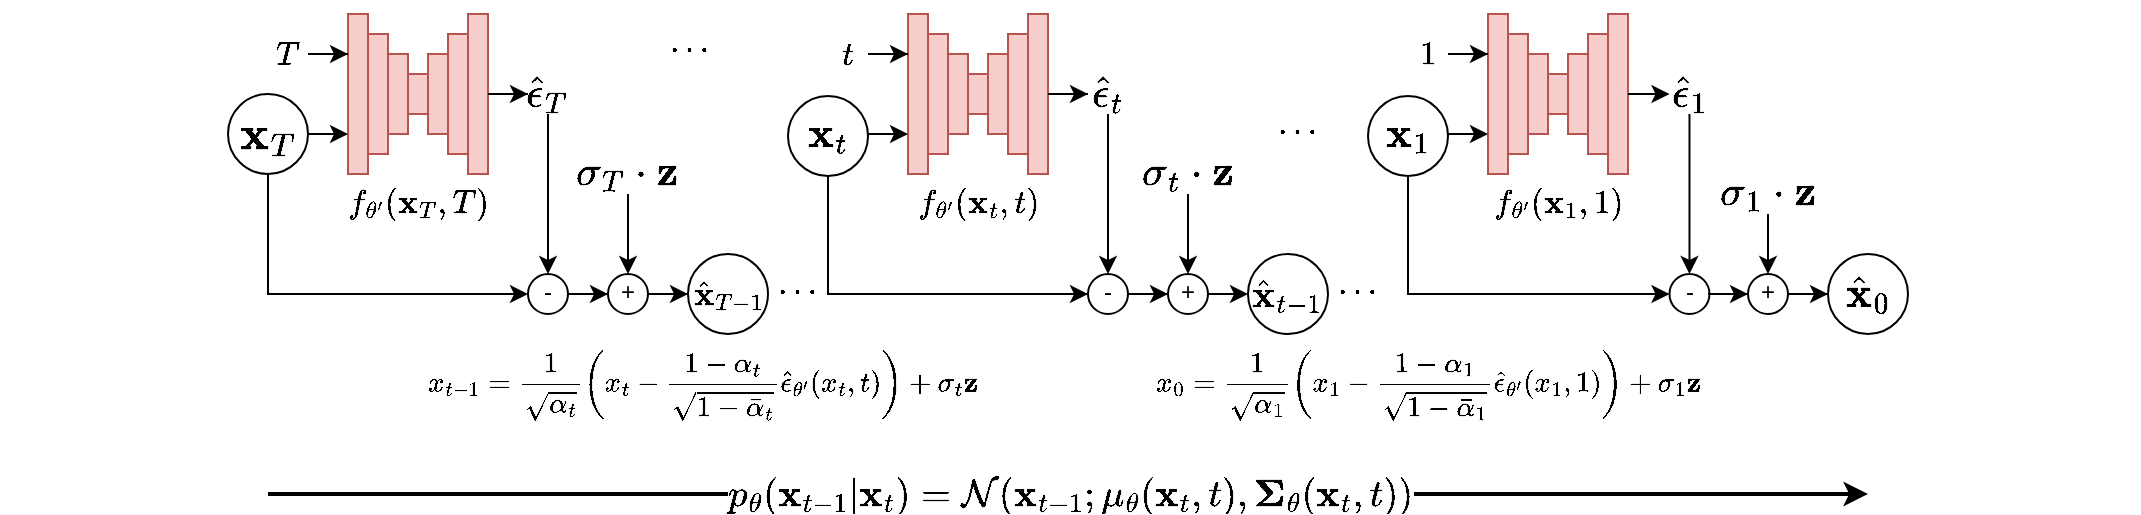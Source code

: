 <mxfile version="24.7.17">
  <diagram name="Page-1" id="1WE568LWMVHtuKM3JDja">
    <mxGraphModel dx="-642" dy="705" grid="1" gridSize="10" guides="1" tooltips="1" connect="1" arrows="1" fold="1" page="1" pageScale="1" pageWidth="827" pageHeight="1169" background="none" math="1" shadow="0">
      <root>
        <mxCell id="0" />
        <mxCell id="1" parent="0" />
        <mxCell id="pY1jZxHgJ3CI3KXNFTr0-70" value="" style="group" parent="1" vertex="1" connectable="0">
          <mxGeometry x="2020" y="180" width="70" height="80" as="geometry" />
        </mxCell>
        <mxCell id="pY1jZxHgJ3CI3KXNFTr0-71" value="" style="rounded=0;whiteSpace=wrap;html=1;fillColor=#f8cecc;strokeColor=#b85450;" parent="pY1jZxHgJ3CI3KXNFTr0-70" vertex="1">
          <mxGeometry width="10" height="80" as="geometry" />
        </mxCell>
        <mxCell id="pY1jZxHgJ3CI3KXNFTr0-72" value="" style="rounded=0;whiteSpace=wrap;html=1;fillColor=#f8cecc;strokeColor=#b85450;" parent="pY1jZxHgJ3CI3KXNFTr0-70" vertex="1">
          <mxGeometry x="10" y="10" width="10" height="60" as="geometry" />
        </mxCell>
        <mxCell id="pY1jZxHgJ3CI3KXNFTr0-73" value="" style="rounded=0;whiteSpace=wrap;html=1;fillColor=#f8cecc;strokeColor=#b85450;" parent="pY1jZxHgJ3CI3KXNFTr0-70" vertex="1">
          <mxGeometry x="20" y="20" width="10" height="40" as="geometry" />
        </mxCell>
        <mxCell id="pY1jZxHgJ3CI3KXNFTr0-74" value="" style="rounded=0;whiteSpace=wrap;html=1;fillColor=#f8cecc;strokeColor=#b85450;" parent="pY1jZxHgJ3CI3KXNFTr0-70" vertex="1">
          <mxGeometry x="30" y="30" width="10" height="20" as="geometry" />
        </mxCell>
        <mxCell id="pY1jZxHgJ3CI3KXNFTr0-75" value="" style="rounded=0;whiteSpace=wrap;html=1;fillColor=#f8cecc;strokeColor=#b85450;" parent="pY1jZxHgJ3CI3KXNFTr0-70" vertex="1">
          <mxGeometry x="40" y="20" width="10" height="40" as="geometry" />
        </mxCell>
        <mxCell id="pY1jZxHgJ3CI3KXNFTr0-76" value="" style="rounded=0;whiteSpace=wrap;html=1;fillColor=#f8cecc;strokeColor=#b85450;" parent="pY1jZxHgJ3CI3KXNFTr0-70" vertex="1">
          <mxGeometry x="50" y="10" width="10" height="60" as="geometry" />
        </mxCell>
        <mxCell id="pY1jZxHgJ3CI3KXNFTr0-77" value="" style="rounded=0;whiteSpace=wrap;html=1;fillColor=#f8cecc;strokeColor=#b85450;" parent="pY1jZxHgJ3CI3KXNFTr0-70" vertex="1">
          <mxGeometry x="60" width="10" height="80" as="geometry" />
        </mxCell>
        <mxCell id="pY1jZxHgJ3CI3KXNFTr0-83" value="" style="group" parent="1" vertex="1" connectable="0">
          <mxGeometry x="2310" y="180" width="70" height="80" as="geometry" />
        </mxCell>
        <mxCell id="pY1jZxHgJ3CI3KXNFTr0-84" value="" style="rounded=0;whiteSpace=wrap;html=1;fillColor=#f8cecc;strokeColor=#b85450;" parent="pY1jZxHgJ3CI3KXNFTr0-83" vertex="1">
          <mxGeometry width="10" height="80" as="geometry" />
        </mxCell>
        <mxCell id="pY1jZxHgJ3CI3KXNFTr0-85" value="" style="rounded=0;whiteSpace=wrap;html=1;fillColor=#f8cecc;strokeColor=#b85450;" parent="pY1jZxHgJ3CI3KXNFTr0-83" vertex="1">
          <mxGeometry x="10" y="10" width="10" height="60" as="geometry" />
        </mxCell>
        <mxCell id="pY1jZxHgJ3CI3KXNFTr0-86" value="" style="rounded=0;whiteSpace=wrap;html=1;fillColor=#f8cecc;strokeColor=#b85450;" parent="pY1jZxHgJ3CI3KXNFTr0-83" vertex="1">
          <mxGeometry x="20" y="20" width="10" height="40" as="geometry" />
        </mxCell>
        <mxCell id="pY1jZxHgJ3CI3KXNFTr0-87" value="" style="rounded=0;whiteSpace=wrap;html=1;fillColor=#f8cecc;strokeColor=#b85450;" parent="pY1jZxHgJ3CI3KXNFTr0-83" vertex="1">
          <mxGeometry x="30" y="30" width="10" height="20" as="geometry" />
        </mxCell>
        <mxCell id="pY1jZxHgJ3CI3KXNFTr0-88" value="" style="rounded=0;whiteSpace=wrap;html=1;fillColor=#f8cecc;strokeColor=#b85450;" parent="pY1jZxHgJ3CI3KXNFTr0-83" vertex="1">
          <mxGeometry x="40" y="20" width="10" height="40" as="geometry" />
        </mxCell>
        <mxCell id="pY1jZxHgJ3CI3KXNFTr0-89" value="" style="rounded=0;whiteSpace=wrap;html=1;fillColor=#f8cecc;strokeColor=#b85450;" parent="pY1jZxHgJ3CI3KXNFTr0-83" vertex="1">
          <mxGeometry x="50" y="10" width="10" height="60" as="geometry" />
        </mxCell>
        <mxCell id="pY1jZxHgJ3CI3KXNFTr0-90" value="" style="rounded=0;whiteSpace=wrap;html=1;fillColor=#f8cecc;strokeColor=#b85450;" parent="pY1jZxHgJ3CI3KXNFTr0-83" vertex="1">
          <mxGeometry x="60" width="10" height="80" as="geometry" />
        </mxCell>
        <mxCell id="pY1jZxHgJ3CI3KXNFTr0-92" value="&#xa;" style="group" parent="1" vertex="1" connectable="0">
          <mxGeometry x="1740" y="180" width="70" height="80" as="geometry" />
        </mxCell>
        <mxCell id="pY1jZxHgJ3CI3KXNFTr0-93" value="" style="rounded=0;whiteSpace=wrap;html=1;fillColor=#f8cecc;strokeColor=#b85450;" parent="pY1jZxHgJ3CI3KXNFTr0-92" vertex="1">
          <mxGeometry width="10" height="80" as="geometry" />
        </mxCell>
        <mxCell id="pY1jZxHgJ3CI3KXNFTr0-94" value="" style="rounded=0;whiteSpace=wrap;html=1;fillColor=#f8cecc;strokeColor=#b85450;" parent="pY1jZxHgJ3CI3KXNFTr0-92" vertex="1">
          <mxGeometry x="10" y="10" width="10" height="60" as="geometry" />
        </mxCell>
        <mxCell id="pY1jZxHgJ3CI3KXNFTr0-95" value="" style="rounded=0;whiteSpace=wrap;html=1;fillColor=#f8cecc;strokeColor=#b85450;" parent="pY1jZxHgJ3CI3KXNFTr0-92" vertex="1">
          <mxGeometry x="20" y="20" width="10" height="40" as="geometry" />
        </mxCell>
        <mxCell id="pY1jZxHgJ3CI3KXNFTr0-96" value="" style="rounded=0;whiteSpace=wrap;html=1;fillColor=#f8cecc;strokeColor=#b85450;" parent="pY1jZxHgJ3CI3KXNFTr0-92" vertex="1">
          <mxGeometry x="30" y="30" width="10" height="20" as="geometry" />
        </mxCell>
        <mxCell id="pY1jZxHgJ3CI3KXNFTr0-97" value="" style="rounded=0;whiteSpace=wrap;html=1;fillColor=#f8cecc;strokeColor=#b85450;" parent="pY1jZxHgJ3CI3KXNFTr0-92" vertex="1">
          <mxGeometry x="40" y="20" width="10" height="40" as="geometry" />
        </mxCell>
        <mxCell id="pY1jZxHgJ3CI3KXNFTr0-98" value="" style="rounded=0;whiteSpace=wrap;html=1;fillColor=#f8cecc;strokeColor=#b85450;" parent="pY1jZxHgJ3CI3KXNFTr0-92" vertex="1">
          <mxGeometry x="50" y="10" width="10" height="60" as="geometry" />
        </mxCell>
        <mxCell id="pY1jZxHgJ3CI3KXNFTr0-99" value="" style="rounded=0;whiteSpace=wrap;html=1;fillColor=#f8cecc;strokeColor=#b85450;" parent="pY1jZxHgJ3CI3KXNFTr0-92" vertex="1">
          <mxGeometry x="60" width="10" height="80" as="geometry" />
        </mxCell>
        <mxCell id="07WBwYcDPkEtQFHiIN-s-1" style="edgeStyle=orthogonalEdgeStyle;rounded=0;orthogonalLoop=1;jettySize=auto;html=1;entryX=0.5;entryY=0;entryDx=0;entryDy=0;" parent="1" source="pY1jZxHgJ3CI3KXNFTr0-109" target="tjQHPkJ3rP1CHwiMBpwy-109" edge="1">
          <mxGeometry relative="1" as="geometry" />
        </mxCell>
        <mxCell id="pY1jZxHgJ3CI3KXNFTr0-109" value="$$\hat{\epsilon}_{T}$$" style="text;html=1;align=center;verticalAlign=middle;whiteSpace=wrap;rounded=0;fontSize=18;" parent="1" vertex="1">
          <mxGeometry x="1830" y="210" width="20" height="20" as="geometry" />
        </mxCell>
        <mxCell id="07WBwYcDPkEtQFHiIN-s-9" style="edgeStyle=orthogonalEdgeStyle;rounded=0;orthogonalLoop=1;jettySize=auto;html=1;entryX=0.5;entryY=0;entryDx=0;entryDy=0;" parent="1" source="pY1jZxHgJ3CI3KXNFTr0-113" target="tjQHPkJ3rP1CHwiMBpwy-119" edge="1">
          <mxGeometry relative="1" as="geometry" />
        </mxCell>
        <mxCell id="pY1jZxHgJ3CI3KXNFTr0-113" value="$$\hat{\epsilon}_{t}$$" style="text;html=1;align=center;verticalAlign=middle;whiteSpace=wrap;rounded=0;fontSize=18;" parent="1" vertex="1">
          <mxGeometry x="2110" y="210" width="20" height="20" as="geometry" />
        </mxCell>
        <mxCell id="07WBwYcDPkEtQFHiIN-s-20" style="edgeStyle=orthogonalEdgeStyle;rounded=0;orthogonalLoop=1;jettySize=auto;html=1;" parent="1" source="pY1jZxHgJ3CI3KXNFTr0-115" target="07WBwYcDPkEtQFHiIN-s-16" edge="1">
          <mxGeometry relative="1" as="geometry" />
        </mxCell>
        <mxCell id="pY1jZxHgJ3CI3KXNFTr0-115" value="$$\hat{\epsilon}_{1}$$" style="text;html=1;align=center;verticalAlign=middle;whiteSpace=wrap;rounded=0;fontSize=18;" parent="1" vertex="1">
          <mxGeometry x="2400.74" y="210" width="20" height="20" as="geometry" />
        </mxCell>
        <mxCell id="pY1jZxHgJ3CI3KXNFTr0-119" value="&lt;font style=&quot;font-size: 16px;&quot;&gt;$$p_\theta(\mathbf{x}_{t-1} \vert \mathbf{x}_t) = \mathcal{N}(\mathbf{x}_{t-1}; \mu_\theta(\mathbf{x}_t, t), \boldsymbol{\Sigma}_\theta(\mathbf{x}_t, t))$$&lt;/font&gt;" style="endArrow=classic;html=1;rounded=0;strokeWidth=2;spacingTop=0;spacingLeft=2;spacingBottom=0;spacingRight=2;startArrow=none;startFill=0;endFill=1;labelBackgroundColor=default;labelBorderColor=none;" parent="1" edge="1">
          <mxGeometry x="0.002" width="50" height="50" relative="1" as="geometry">
            <mxPoint x="1700" y="420" as="sourcePoint" />
            <mxPoint x="2500" y="420" as="targetPoint" />
            <mxPoint as="offset" />
          </mxGeometry>
        </mxCell>
        <mxCell id="pY1jZxHgJ3CI3KXNFTr0-150" value="$$\hat{\mathbf{x}}_{0}$$" style="ellipse;whiteSpace=wrap;html=1;aspect=fixed;fontSize=18;fillColor=default;" parent="1" vertex="1">
          <mxGeometry x="2480" y="300" width="40" height="40" as="geometry" />
        </mxCell>
        <mxCell id="pY1jZxHgJ3CI3KXNFTr0-162" value="$$...$$" style="ellipse;whiteSpace=wrap;html=1;aspect=fixed;fontSize=14;strokeColor=none;fillColor=none;" parent="1" vertex="1">
          <mxGeometry x="1950" y="300" width="30" height="30" as="geometry" />
        </mxCell>
        <mxCell id="pY1jZxHgJ3CI3KXNFTr0-163" value="$$...$$" style="ellipse;whiteSpace=wrap;html=1;aspect=fixed;fontSize=14;strokeColor=none;fillColor=none;" parent="1" vertex="1">
          <mxGeometry x="1890" y="173" width="42" height="42" as="geometry" />
        </mxCell>
        <mxCell id="pY1jZxHgJ3CI3KXNFTr0-276" value="$$f_{\theta&#39;}(\mathbf{x}_T, T)$$" style="text;html=1;align=center;verticalAlign=middle;whiteSpace=wrap;rounded=0;fontSize=14;" parent="1" vertex="1">
          <mxGeometry x="1740" y="260" width="70" height="30" as="geometry" />
        </mxCell>
        <mxCell id="pY1jZxHgJ3CI3KXNFTr0-277" value="$$f_{\theta&#39;}(\mathbf{x}_{t}, t)$$" style="text;html=1;align=center;verticalAlign=middle;whiteSpace=wrap;rounded=0;fontSize=14;" parent="1" vertex="1">
          <mxGeometry x="2020" y="260" width="70" height="30" as="geometry" />
        </mxCell>
        <mxCell id="pY1jZxHgJ3CI3KXNFTr0-278" value="$$f_{\theta&#39;} (\mathbf{x}_{1}, 1)$$" style="text;html=1;align=center;verticalAlign=middle;whiteSpace=wrap;rounded=0;fontSize=14;" parent="1" vertex="1">
          <mxGeometry x="2315" y="260" width="60" height="30" as="geometry" />
        </mxCell>
        <mxCell id="pY1jZxHgJ3CI3KXNFTr0-280" style="edgeStyle=orthogonalEdgeStyle;rounded=0;orthogonalLoop=1;jettySize=auto;html=1;entryX=0;entryY=0.25;entryDx=0;entryDy=0;" parent="1" source="pY1jZxHgJ3CI3KXNFTr0-279" target="pY1jZxHgJ3CI3KXNFTr0-93" edge="1">
          <mxGeometry relative="1" as="geometry" />
        </mxCell>
        <mxCell id="pY1jZxHgJ3CI3KXNFTr0-279" value="$$T$$" style="text;html=1;align=center;verticalAlign=middle;whiteSpace=wrap;rounded=0;fontSize=14;" parent="1" vertex="1">
          <mxGeometry x="1700" y="185" width="20" height="30" as="geometry" />
        </mxCell>
        <mxCell id="pY1jZxHgJ3CI3KXNFTr0-299" style="edgeStyle=orthogonalEdgeStyle;rounded=0;orthogonalLoop=1;jettySize=auto;html=1;entryX=0;entryY=0.25;entryDx=0;entryDy=0;" parent="1" source="pY1jZxHgJ3CI3KXNFTr0-281" target="pY1jZxHgJ3CI3KXNFTr0-71" edge="1">
          <mxGeometry relative="1" as="geometry" />
        </mxCell>
        <mxCell id="pY1jZxHgJ3CI3KXNFTr0-281" value="$$t$$" style="text;html=1;align=center;verticalAlign=middle;whiteSpace=wrap;rounded=0;fontSize=14;" parent="1" vertex="1">
          <mxGeometry x="1980" y="185" width="20" height="30" as="geometry" />
        </mxCell>
        <mxCell id="pY1jZxHgJ3CI3KXNFTr0-310" style="edgeStyle=orthogonalEdgeStyle;rounded=0;orthogonalLoop=1;jettySize=auto;html=1;entryX=0;entryY=0.25;entryDx=0;entryDy=0;" parent="1" source="pY1jZxHgJ3CI3KXNFTr0-284" target="pY1jZxHgJ3CI3KXNFTr0-84" edge="1">
          <mxGeometry relative="1" as="geometry" />
        </mxCell>
        <mxCell id="pY1jZxHgJ3CI3KXNFTr0-284" value="$$1$$" style="text;html=1;align=center;verticalAlign=middle;whiteSpace=wrap;rounded=0;fontSize=14;" parent="1" vertex="1">
          <mxGeometry x="2270" y="185" width="20" height="30" as="geometry" />
        </mxCell>
        <mxCell id="pY1jZxHgJ3CI3KXNFTr0-289" style="edgeStyle=orthogonalEdgeStyle;rounded=0;orthogonalLoop=1;jettySize=auto;html=1;entryX=0;entryY=0.5;entryDx=0;entryDy=0;" parent="1" source="pY1jZxHgJ3CI3KXNFTr0-77" target="pY1jZxHgJ3CI3KXNFTr0-113" edge="1">
          <mxGeometry relative="1" as="geometry" />
        </mxCell>
        <mxCell id="tjQHPkJ3rP1CHwiMBpwy-102" style="edgeStyle=orthogonalEdgeStyle;rounded=0;orthogonalLoop=1;jettySize=auto;html=1;entryX=0;entryY=0.75;entryDx=0;entryDy=0;exitX=1;exitY=0.5;exitDx=0;exitDy=0;" parent="1" source="tjQHPkJ3rP1CHwiMBpwy-76" target="pY1jZxHgJ3CI3KXNFTr0-93" edge="1">
          <mxGeometry relative="1" as="geometry">
            <Array as="points">
              <mxPoint x="1694" y="240" />
            </Array>
          </mxGeometry>
        </mxCell>
        <mxCell id="tjQHPkJ3rP1CHwiMBpwy-76" value="$$\mathbf{x}_{T}$$" style="ellipse;whiteSpace=wrap;html=1;aspect=fixed;fontSize=20;fillColor=default;" parent="1" vertex="1">
          <mxGeometry x="1680" y="220" width="40" height="40" as="geometry" />
        </mxCell>
        <mxCell id="tjQHPkJ3rP1CHwiMBpwy-112" style="edgeStyle=orthogonalEdgeStyle;rounded=0;orthogonalLoop=1;jettySize=auto;html=1;entryX=0;entryY=0.75;entryDx=0;entryDy=0;exitX=0.5;exitY=1;exitDx=0;exitDy=0;" parent="1" source="tjQHPkJ3rP1CHwiMBpwy-77" target="pY1jZxHgJ3CI3KXNFTr0-71" edge="1">
          <mxGeometry relative="1" as="geometry">
            <Array as="points">
              <mxPoint x="1979.75" y="240" />
            </Array>
          </mxGeometry>
        </mxCell>
        <mxCell id="tjQHPkJ3rP1CHwiMBpwy-118" style="edgeStyle=orthogonalEdgeStyle;rounded=0;orthogonalLoop=1;jettySize=auto;html=1;entryX=0;entryY=0.5;entryDx=0;entryDy=0;" parent="1" source="07WBwYcDPkEtQFHiIN-s-11" target="tjQHPkJ3rP1CHwiMBpwy-117" edge="1">
          <mxGeometry relative="1" as="geometry">
            <Array as="points">
              <mxPoint x="2000" y="320" />
            </Array>
          </mxGeometry>
        </mxCell>
        <mxCell id="tjQHPkJ3rP1CHwiMBpwy-77" value="$$\mathbf{x}_{t}$$" style="ellipse;whiteSpace=wrap;html=1;aspect=fixed;fontSize=18;fillColor=default;" parent="1" vertex="1">
          <mxGeometry x="1960" y="221" width="40" height="40" as="geometry" />
        </mxCell>
        <mxCell id="tjQHPkJ3rP1CHwiMBpwy-129" style="edgeStyle=orthogonalEdgeStyle;rounded=0;orthogonalLoop=1;jettySize=auto;html=1;entryX=0;entryY=0.75;entryDx=0;entryDy=0;" parent="1" source="tjQHPkJ3rP1CHwiMBpwy-84" target="pY1jZxHgJ3CI3KXNFTr0-84" edge="1">
          <mxGeometry relative="1" as="geometry">
            <Array as="points">
              <mxPoint x="2270" y="240" />
            </Array>
          </mxGeometry>
        </mxCell>
        <mxCell id="tjQHPkJ3rP1CHwiMBpwy-84" value="$$\mathbf{x}_{1}$$" style="ellipse;whiteSpace=wrap;html=1;aspect=fixed;fontSize=18;fillColor=default;" parent="1" vertex="1">
          <mxGeometry x="2250" y="221" width="40" height="40" as="geometry" />
        </mxCell>
        <mxCell id="tjQHPkJ3rP1CHwiMBpwy-101" style="edgeStyle=orthogonalEdgeStyle;rounded=0;orthogonalLoop=1;jettySize=auto;html=1;entryX=0;entryY=0.5;entryDx=0;entryDy=0;" parent="1" source="pY1jZxHgJ3CI3KXNFTr0-99" target="pY1jZxHgJ3CI3KXNFTr0-109" edge="1">
          <mxGeometry relative="1" as="geometry" />
        </mxCell>
        <mxCell id="tjQHPkJ3rP1CHwiMBpwy-106" value="$$\hat{\mathbf{x}}_{T-1}$$" style="ellipse;whiteSpace=wrap;html=1;aspect=fixed;fontSize=14;fillColor=default;" parent="1" vertex="1">
          <mxGeometry x="1910" y="300" width="40" height="40" as="geometry" />
        </mxCell>
        <mxCell id="tjQHPkJ3rP1CHwiMBpwy-110" value="" style="edgeStyle=orthogonalEdgeStyle;rounded=0;orthogonalLoop=1;jettySize=auto;html=1;entryX=0;entryY=0.5;entryDx=0;entryDy=0;exitX=0.5;exitY=1;exitDx=0;exitDy=0;" parent="1" source="tjQHPkJ3rP1CHwiMBpwy-76" target="tjQHPkJ3rP1CHwiMBpwy-109" edge="1">
          <mxGeometry relative="1" as="geometry">
            <mxPoint x="1700" y="120" as="sourcePoint" />
            <mxPoint x="1950" y="320" as="targetPoint" />
            <Array as="points">
              <mxPoint x="1700" y="320" />
            </Array>
          </mxGeometry>
        </mxCell>
        <mxCell id="tjQHPkJ3rP1CHwiMBpwy-111" style="edgeStyle=orthogonalEdgeStyle;rounded=0;orthogonalLoop=1;jettySize=auto;html=1;entryX=0;entryY=0.5;entryDx=0;entryDy=0;" parent="1" source="07WBwYcDPkEtQFHiIN-s-2" target="tjQHPkJ3rP1CHwiMBpwy-106" edge="1">
          <mxGeometry relative="1" as="geometry" />
        </mxCell>
        <mxCell id="tjQHPkJ3rP1CHwiMBpwy-109" value="-" style="ellipse;whiteSpace=wrap;html=1;spacingTop=-2;" parent="1" vertex="1">
          <mxGeometry x="1830" y="310" width="20" height="20" as="geometry" />
        </mxCell>
        <mxCell id="tjQHPkJ3rP1CHwiMBpwy-116" style="edgeStyle=orthogonalEdgeStyle;rounded=0;orthogonalLoop=1;jettySize=auto;html=1;entryX=0;entryY=0.5;entryDx=0;entryDy=0;" parent="1" source="pY1jZxHgJ3CI3KXNFTr0-90" target="pY1jZxHgJ3CI3KXNFTr0-115" edge="1">
          <mxGeometry relative="1" as="geometry" />
        </mxCell>
        <mxCell id="tjQHPkJ3rP1CHwiMBpwy-117" value="$$\hat{\mathbf{x}}_{t-1}$$" style="ellipse;whiteSpace=wrap;html=1;aspect=fixed;fontSize=16;fillColor=default;" parent="1" vertex="1">
          <mxGeometry x="2190" y="300" width="40" height="40" as="geometry" />
        </mxCell>
        <mxCell id="tjQHPkJ3rP1CHwiMBpwy-120" value="" style="edgeStyle=orthogonalEdgeStyle;rounded=0;orthogonalLoop=1;jettySize=auto;html=1;entryX=0;entryY=0.5;entryDx=0;entryDy=0;exitX=0.5;exitY=1;exitDx=0;exitDy=0;" parent="1" source="tjQHPkJ3rP1CHwiMBpwy-77" target="tjQHPkJ3rP1CHwiMBpwy-119" edge="1">
          <mxGeometry relative="1" as="geometry">
            <mxPoint x="1979.75" y="120" as="sourcePoint" />
            <mxPoint x="2169.75" y="320" as="targetPoint" />
            <Array as="points">
              <mxPoint x="1980" y="320" />
            </Array>
          </mxGeometry>
        </mxCell>
        <mxCell id="tjQHPkJ3rP1CHwiMBpwy-119" value="-" style="ellipse;whiteSpace=wrap;html=1;spacingTop=-2;" parent="1" vertex="1">
          <mxGeometry x="2110" y="310" width="20" height="20" as="geometry" />
        </mxCell>
        <mxCell id="tjQHPkJ3rP1CHwiMBpwy-122" value="$$...$$" style="ellipse;whiteSpace=wrap;html=1;aspect=fixed;fontSize=14;strokeColor=none;fillColor=none;" parent="1" vertex="1">
          <mxGeometry x="2200" y="220" width="30" height="30" as="geometry" />
        </mxCell>
        <mxCell id="tjQHPkJ3rP1CHwiMBpwy-133" value="$$x_{t-1} = \frac{1}{\sqrt{\alpha_t}} \left( x_t - \frac{1 - \alpha_t}{\sqrt{1 - \bar{\alpha}_t}} \hat{\epsilon}_{\theta&#39;}(x_t, t) \right)&amp;nbsp;+ \sigma_t \mathbf{z}$$" style="text;html=1;align=center;verticalAlign=middle;whiteSpace=wrap;rounded=0;" parent="1" vertex="1">
          <mxGeometry x="1800" y="350" width="236" height="30" as="geometry" />
        </mxCell>
        <mxCell id="tjQHPkJ3rP1CHwiMBpwy-134" value="$$x_{0} = \frac{1}{\sqrt{\alpha_1}} \left( x_1 - \frac{1 - \alpha_1}{\sqrt{1 - \bar{\alpha}_1}} \hat{\epsilon}_{\theta&#39;}(x_1, 1) \right)&amp;nbsp;+ \sigma_1 \mathbf{z}$$" style="text;html=1;align=center;verticalAlign=middle;whiteSpace=wrap;rounded=0;" parent="1" vertex="1">
          <mxGeometry x="2125" y="350" width="310" height="30" as="geometry" />
        </mxCell>
        <mxCell id="07WBwYcDPkEtQFHiIN-s-3" value="" style="edgeStyle=orthogonalEdgeStyle;rounded=0;orthogonalLoop=1;jettySize=auto;html=1;entryX=0;entryY=0.5;entryDx=0;entryDy=0;" parent="1" source="tjQHPkJ3rP1CHwiMBpwy-109" target="07WBwYcDPkEtQFHiIN-s-2" edge="1">
          <mxGeometry relative="1" as="geometry">
            <mxPoint x="1850" y="320" as="sourcePoint" />
            <mxPoint x="1890" y="320" as="targetPoint" />
          </mxGeometry>
        </mxCell>
        <mxCell id="07WBwYcDPkEtQFHiIN-s-2" value="+" style="ellipse;whiteSpace=wrap;html=1;spacingTop=-2;" parent="1" vertex="1">
          <mxGeometry x="1870" y="310" width="20" height="20" as="geometry" />
        </mxCell>
        <mxCell id="07WBwYcDPkEtQFHiIN-s-7" style="edgeStyle=orthogonalEdgeStyle;rounded=0;orthogonalLoop=1;jettySize=auto;html=1;entryX=0.5;entryY=0;entryDx=0;entryDy=0;" parent="1" source="07WBwYcDPkEtQFHiIN-s-5" target="07WBwYcDPkEtQFHiIN-s-2" edge="1">
          <mxGeometry relative="1" as="geometry" />
        </mxCell>
        <mxCell id="07WBwYcDPkEtQFHiIN-s-5" value="$$\sigma_{T} \cdot \mathbf{z}$$" style="text;html=1;align=center;verticalAlign=middle;whiteSpace=wrap;rounded=0;fontSize=18;" parent="1" vertex="1">
          <mxGeometry x="1855" y="250" width="50" height="20" as="geometry" />
        </mxCell>
        <mxCell id="07WBwYcDPkEtQFHiIN-s-25" style="edgeStyle=orthogonalEdgeStyle;rounded=0;orthogonalLoop=1;jettySize=auto;html=1;" parent="1" source="07WBwYcDPkEtQFHiIN-s-10" target="07WBwYcDPkEtQFHiIN-s-11" edge="1">
          <mxGeometry relative="1" as="geometry" />
        </mxCell>
        <mxCell id="07WBwYcDPkEtQFHiIN-s-10" value="$$\sigma_{t} \cdot \mathbf{z}$$" style="text;html=1;align=center;verticalAlign=middle;whiteSpace=wrap;rounded=0;fontSize=18;" parent="1" vertex="1">
          <mxGeometry x="2135" y="250" width="50" height="20" as="geometry" />
        </mxCell>
        <mxCell id="07WBwYcDPkEtQFHiIN-s-12" value="" style="edgeStyle=orthogonalEdgeStyle;rounded=0;orthogonalLoop=1;jettySize=auto;html=1;entryX=0;entryY=0.5;entryDx=0;entryDy=0;" parent="1" source="tjQHPkJ3rP1CHwiMBpwy-119" target="07WBwYcDPkEtQFHiIN-s-11" edge="1">
          <mxGeometry relative="1" as="geometry">
            <Array as="points" />
            <mxPoint x="2110" y="320" as="sourcePoint" />
            <mxPoint x="2170" y="320" as="targetPoint" />
          </mxGeometry>
        </mxCell>
        <mxCell id="07WBwYcDPkEtQFHiIN-s-11" value="+" style="ellipse;whiteSpace=wrap;html=1;spacingTop=-2;" parent="1" vertex="1">
          <mxGeometry x="2150" y="310" width="20" height="20" as="geometry" />
        </mxCell>
        <mxCell id="07WBwYcDPkEtQFHiIN-s-23" style="edgeStyle=orthogonalEdgeStyle;rounded=0;orthogonalLoop=1;jettySize=auto;html=1;" parent="1" source="07WBwYcDPkEtQFHiIN-s-14" target="tjQHPkJ3rP1CHwiMBpwy-97" edge="1">
          <mxGeometry relative="1" as="geometry" />
        </mxCell>
        <mxCell id="07WBwYcDPkEtQFHiIN-s-14" value="$$\sigma_{1} \cdot \mathbf{z}$$" style="text;html=1;align=center;verticalAlign=middle;whiteSpace=wrap;rounded=0;fontSize=18;" parent="1" vertex="1">
          <mxGeometry x="2425" y="260" width="50" height="20" as="geometry" />
        </mxCell>
        <mxCell id="07WBwYcDPkEtQFHiIN-s-17" value="" style="edgeStyle=orthogonalEdgeStyle;rounded=0;orthogonalLoop=1;jettySize=auto;html=1;entryX=0;entryY=0.5;entryDx=0;entryDy=0;exitX=0.5;exitY=1;exitDx=0;exitDy=0;" parent="1" source="tjQHPkJ3rP1CHwiMBpwy-84" target="07WBwYcDPkEtQFHiIN-s-16" edge="1">
          <mxGeometry relative="1" as="geometry">
            <Array as="points" />
            <mxPoint x="2270" y="261" as="sourcePoint" />
            <mxPoint x="2460" y="320" as="targetPoint" />
          </mxGeometry>
        </mxCell>
        <mxCell id="07WBwYcDPkEtQFHiIN-s-18" style="edgeStyle=orthogonalEdgeStyle;rounded=0;orthogonalLoop=1;jettySize=auto;html=1;entryX=0;entryY=0.5;entryDx=0;entryDy=0;" parent="1" source="tjQHPkJ3rP1CHwiMBpwy-97" target="pY1jZxHgJ3CI3KXNFTr0-150" edge="1">
          <mxGeometry relative="1" as="geometry" />
        </mxCell>
        <mxCell id="07WBwYcDPkEtQFHiIN-s-16" value="-" style="ellipse;whiteSpace=wrap;html=1;spacingTop=-2;" parent="1" vertex="1">
          <mxGeometry x="2400.74" y="310" width="20" height="20" as="geometry" />
        </mxCell>
        <mxCell id="07WBwYcDPkEtQFHiIN-s-19" value="" style="edgeStyle=orthogonalEdgeStyle;rounded=0;orthogonalLoop=1;jettySize=auto;html=1;entryX=0;entryY=0.5;entryDx=0;entryDy=0;" parent="1" source="07WBwYcDPkEtQFHiIN-s-16" target="tjQHPkJ3rP1CHwiMBpwy-97" edge="1">
          <mxGeometry relative="1" as="geometry">
            <mxPoint x="2421" y="320" as="sourcePoint" />
            <mxPoint x="2480" y="320" as="targetPoint" />
          </mxGeometry>
        </mxCell>
        <mxCell id="tjQHPkJ3rP1CHwiMBpwy-97" value="+" style="ellipse;whiteSpace=wrap;html=1;spacingTop=-2;" parent="1" vertex="1">
          <mxGeometry x="2440" y="310" width="20" height="20" as="geometry" />
        </mxCell>
        <mxCell id="07WBwYcDPkEtQFHiIN-s-24" value="$$...$$" style="ellipse;whiteSpace=wrap;html=1;aspect=fixed;fontSize=14;strokeColor=none;fillColor=none;" parent="1" vertex="1">
          <mxGeometry x="2230" y="300" width="30" height="30" as="geometry" />
        </mxCell>
      </root>
    </mxGraphModel>
  </diagram>
</mxfile>
